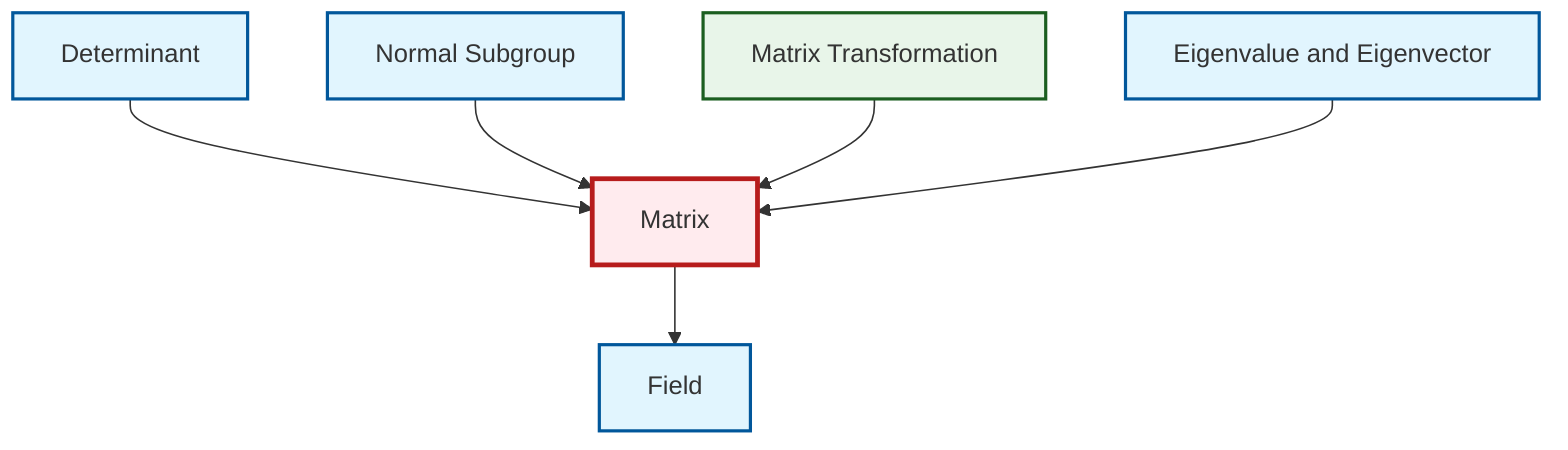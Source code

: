 graph TD
    classDef definition fill:#e1f5fe,stroke:#01579b,stroke-width:2px
    classDef theorem fill:#f3e5f5,stroke:#4a148c,stroke-width:2px
    classDef axiom fill:#fff3e0,stroke:#e65100,stroke-width:2px
    classDef example fill:#e8f5e9,stroke:#1b5e20,stroke-width:2px
    classDef current fill:#ffebee,stroke:#b71c1c,stroke-width:3px
    def-determinant["Determinant"]:::definition
    ex-matrix-transformation["Matrix Transformation"]:::example
    def-eigenvalue-eigenvector["Eigenvalue and Eigenvector"]:::definition
    def-matrix["Matrix"]:::definition
    def-normal-subgroup["Normal Subgroup"]:::definition
    def-field["Field"]:::definition
    def-matrix --> def-field
    def-determinant --> def-matrix
    def-normal-subgroup --> def-matrix
    ex-matrix-transformation --> def-matrix
    def-eigenvalue-eigenvector --> def-matrix
    class def-matrix current